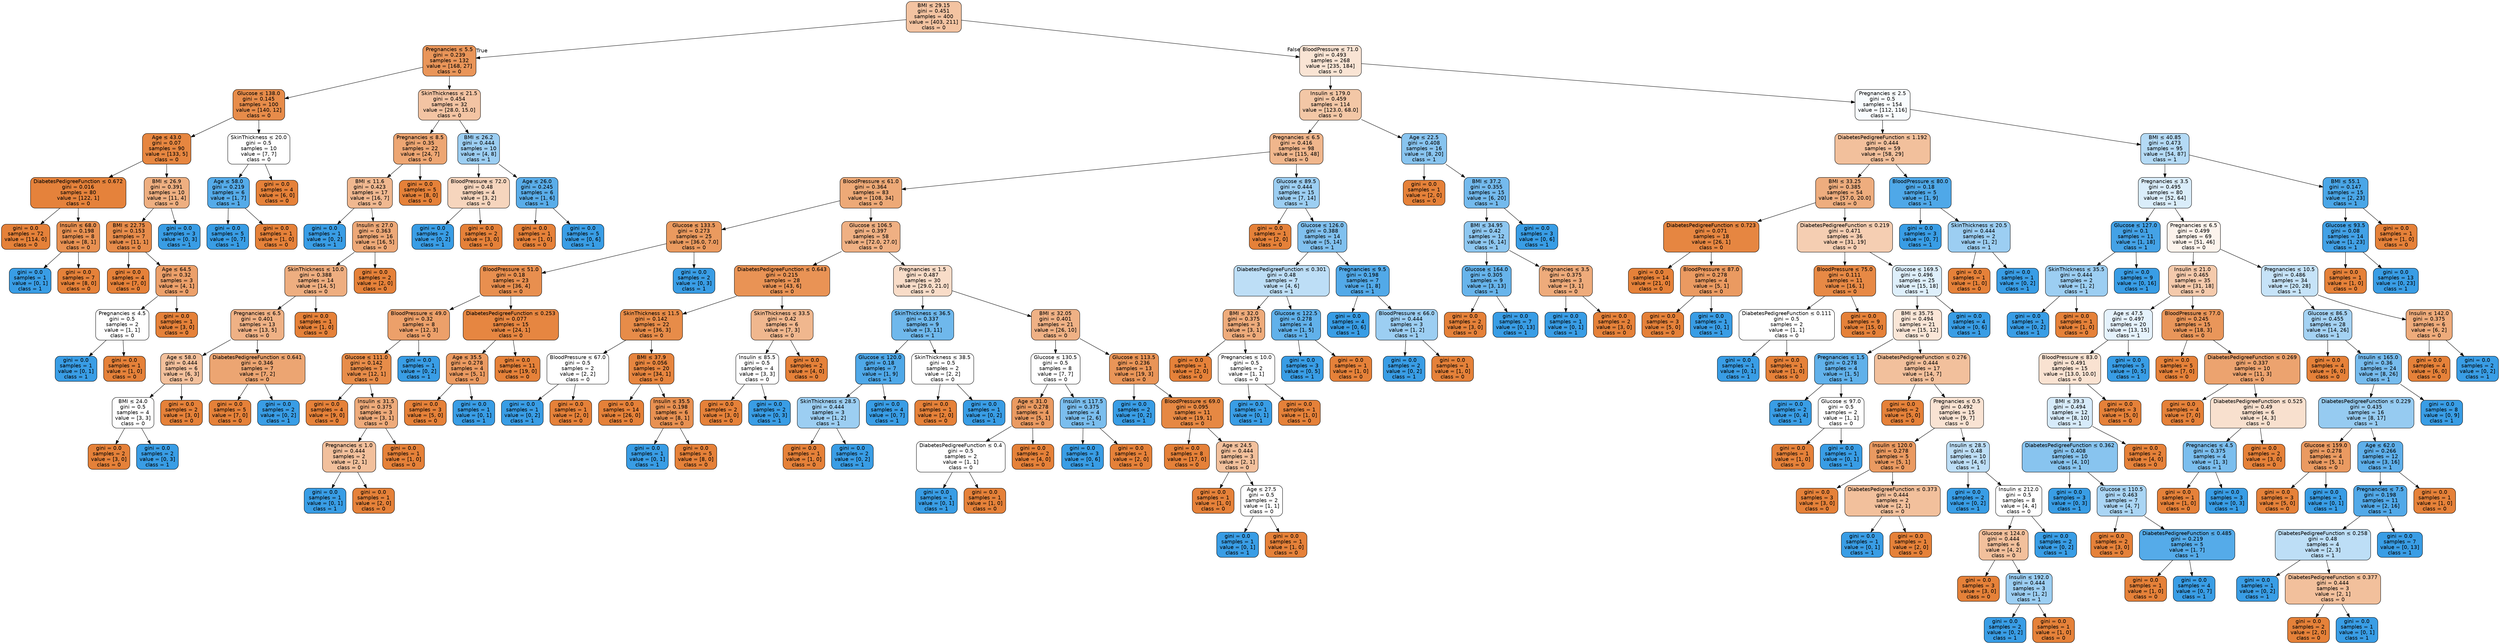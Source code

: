 digraph Tree {
node [shape=box, style="filled, rounded", color="black", fontname="helvetica"] ;
edge [fontname="helvetica"] ;
0 [label=<BMI &le; 29.15<br/>gini = 0.451<br/>samples = 400<br/>value = [403, 211]<br/>class = 0>, fillcolor="#f3c3a1"] ;
1 [label=<Pregnancies &le; 5.5<br/>gini = 0.239<br/>samples = 132<br/>value = [168, 27]<br/>class = 0>, fillcolor="#e99559"] ;
0 -> 1 [labeldistance=2.5, labelangle=45, headlabel="True"] ;
2 [label=<Glucose &le; 138.0<br/>gini = 0.145<br/>samples = 100<br/>value = [140, 12]<br/>class = 0>, fillcolor="#e78c4a"] ;
1 -> 2 ;
3 [label=<Age &le; 43.0<br/>gini = 0.07<br/>samples = 90<br/>value = [133, 5]<br/>class = 0>, fillcolor="#e68640"] ;
2 -> 3 ;
4 [label=<DiabetesPedigreeFunction &le; 0.672<br/>gini = 0.016<br/>samples = 80<br/>value = [122, 1]<br/>class = 0>, fillcolor="#e5823b"] ;
3 -> 4 ;
5 [label=<gini = 0.0<br/>samples = 72<br/>value = [114, 0]<br/>class = 0>, fillcolor="#e58139"] ;
4 -> 5 ;
6 [label=<Insulin &le; 68.0<br/>gini = 0.198<br/>samples = 8<br/>value = [8, 1]<br/>class = 0>, fillcolor="#e89152"] ;
4 -> 6 ;
7 [label=<gini = 0.0<br/>samples = 1<br/>value = [0, 1]<br/>class = 1>, fillcolor="#399de5"] ;
6 -> 7 ;
8 [label=<gini = 0.0<br/>samples = 7<br/>value = [8, 0]<br/>class = 0>, fillcolor="#e58139"] ;
6 -> 8 ;
9 [label=<BMI &le; 26.9<br/>gini = 0.391<br/>samples = 10<br/>value = [11, 4]<br/>class = 0>, fillcolor="#eeaf81"] ;
3 -> 9 ;
10 [label=<BMI &le; 22.75<br/>gini = 0.153<br/>samples = 7<br/>value = [11, 1]<br/>class = 0>, fillcolor="#e78c4b"] ;
9 -> 10 ;
11 [label=<gini = 0.0<br/>samples = 4<br/>value = [7, 0]<br/>class = 0>, fillcolor="#e58139"] ;
10 -> 11 ;
12 [label=<Age &le; 64.5<br/>gini = 0.32<br/>samples = 3<br/>value = [4, 1]<br/>class = 0>, fillcolor="#eca06a"] ;
10 -> 12 ;
13 [label=<Pregnancies &le; 4.5<br/>gini = 0.5<br/>samples = 2<br/>value = [1, 1]<br/>class = 0>, fillcolor="#ffffff"] ;
12 -> 13 ;
14 [label=<gini = 0.0<br/>samples = 1<br/>value = [0, 1]<br/>class = 1>, fillcolor="#399de5"] ;
13 -> 14 ;
15 [label=<gini = 0.0<br/>samples = 1<br/>value = [1, 0]<br/>class = 0>, fillcolor="#e58139"] ;
13 -> 15 ;
16 [label=<gini = 0.0<br/>samples = 1<br/>value = [3, 0]<br/>class = 0>, fillcolor="#e58139"] ;
12 -> 16 ;
17 [label=<gini = 0.0<br/>samples = 3<br/>value = [0, 3]<br/>class = 1>, fillcolor="#399de5"] ;
9 -> 17 ;
18 [label=<SkinThickness &le; 20.0<br/>gini = 0.5<br/>samples = 10<br/>value = [7, 7]<br/>class = 0>, fillcolor="#ffffff"] ;
2 -> 18 ;
19 [label=<Age &le; 58.0<br/>gini = 0.219<br/>samples = 6<br/>value = [1, 7]<br/>class = 1>, fillcolor="#55abe9"] ;
18 -> 19 ;
20 [label=<gini = 0.0<br/>samples = 5<br/>value = [0, 7]<br/>class = 1>, fillcolor="#399de5"] ;
19 -> 20 ;
21 [label=<gini = 0.0<br/>samples = 1<br/>value = [1, 0]<br/>class = 0>, fillcolor="#e58139"] ;
19 -> 21 ;
22 [label=<gini = 0.0<br/>samples = 4<br/>value = [6, 0]<br/>class = 0>, fillcolor="#e58139"] ;
18 -> 22 ;
23 [label=<SkinThickness &le; 21.5<br/>gini = 0.454<br/>samples = 32<br/>value = [28.0, 15.0]<br/>class = 0>, fillcolor="#f3c4a3"] ;
1 -> 23 ;
24 [label=<Pregnancies &le; 8.5<br/>gini = 0.35<br/>samples = 22<br/>value = [24, 7]<br/>class = 0>, fillcolor="#eda673"] ;
23 -> 24 ;
25 [label=<BMI &le; 11.6<br/>gini = 0.423<br/>samples = 17<br/>value = [16, 7]<br/>class = 0>, fillcolor="#f0b890"] ;
24 -> 25 ;
26 [label=<gini = 0.0<br/>samples = 1<br/>value = [0, 2]<br/>class = 1>, fillcolor="#399de5"] ;
25 -> 26 ;
27 [label=<Insulin &le; 27.0<br/>gini = 0.363<br/>samples = 16<br/>value = [16, 5]<br/>class = 0>, fillcolor="#eda877"] ;
25 -> 27 ;
28 [label=<SkinThickness &le; 10.0<br/>gini = 0.388<br/>samples = 14<br/>value = [14, 5]<br/>class = 0>, fillcolor="#eeae80"] ;
27 -> 28 ;
29 [label=<Pregnancies &le; 6.5<br/>gini = 0.401<br/>samples = 13<br/>value = [13, 5]<br/>class = 0>, fillcolor="#efb185"] ;
28 -> 29 ;
30 [label=<Age &le; 58.0<br/>gini = 0.444<br/>samples = 6<br/>value = [6, 3]<br/>class = 0>, fillcolor="#f2c09c"] ;
29 -> 30 ;
31 [label=<BMI &le; 24.0<br/>gini = 0.5<br/>samples = 4<br/>value = [3, 3]<br/>class = 0>, fillcolor="#ffffff"] ;
30 -> 31 ;
32 [label=<gini = 0.0<br/>samples = 2<br/>value = [3, 0]<br/>class = 0>, fillcolor="#e58139"] ;
31 -> 32 ;
33 [label=<gini = 0.0<br/>samples = 2<br/>value = [0, 3]<br/>class = 1>, fillcolor="#399de5"] ;
31 -> 33 ;
34 [label=<gini = 0.0<br/>samples = 2<br/>value = [3, 0]<br/>class = 0>, fillcolor="#e58139"] ;
30 -> 34 ;
35 [label=<DiabetesPedigreeFunction &le; 0.641<br/>gini = 0.346<br/>samples = 7<br/>value = [7, 2]<br/>class = 0>, fillcolor="#eca572"] ;
29 -> 35 ;
36 [label=<gini = 0.0<br/>samples = 5<br/>value = [7, 0]<br/>class = 0>, fillcolor="#e58139"] ;
35 -> 36 ;
37 [label=<gini = 0.0<br/>samples = 2<br/>value = [0, 2]<br/>class = 1>, fillcolor="#399de5"] ;
35 -> 37 ;
38 [label=<gini = 0.0<br/>samples = 1<br/>value = [1, 0]<br/>class = 0>, fillcolor="#e58139"] ;
28 -> 38 ;
39 [label=<gini = 0.0<br/>samples = 2<br/>value = [2, 0]<br/>class = 0>, fillcolor="#e58139"] ;
27 -> 39 ;
40 [label=<gini = 0.0<br/>samples = 5<br/>value = [8, 0]<br/>class = 0>, fillcolor="#e58139"] ;
24 -> 40 ;
41 [label=<BMI &le; 26.2<br/>gini = 0.444<br/>samples = 10<br/>value = [4, 8]<br/>class = 1>, fillcolor="#9ccef2"] ;
23 -> 41 ;
42 [label=<BloodPressure &le; 72.0<br/>gini = 0.48<br/>samples = 4<br/>value = [3, 2]<br/>class = 0>, fillcolor="#f6d5bd"] ;
41 -> 42 ;
43 [label=<gini = 0.0<br/>samples = 2<br/>value = [0, 2]<br/>class = 1>, fillcolor="#399de5"] ;
42 -> 43 ;
44 [label=<gini = 0.0<br/>samples = 2<br/>value = [3, 0]<br/>class = 0>, fillcolor="#e58139"] ;
42 -> 44 ;
45 [label=<Age &le; 26.0<br/>gini = 0.245<br/>samples = 6<br/>value = [1, 6]<br/>class = 1>, fillcolor="#5aade9"] ;
41 -> 45 ;
46 [label=<gini = 0.0<br/>samples = 1<br/>value = [1, 0]<br/>class = 0>, fillcolor="#e58139"] ;
45 -> 46 ;
47 [label=<gini = 0.0<br/>samples = 5<br/>value = [0, 6]<br/>class = 1>, fillcolor="#399de5"] ;
45 -> 47 ;
48 [label=<BloodPressure &le; 71.0<br/>gini = 0.493<br/>samples = 268<br/>value = [235, 184]<br/>class = 0>, fillcolor="#f9e4d4"] ;
0 -> 48 [labeldistance=2.5, labelangle=-45, headlabel="False"] ;
49 [label=<Insulin &le; 179.0<br/>gini = 0.459<br/>samples = 114<br/>value = [123.0, 68.0]<br/>class = 0>, fillcolor="#f3c7a6"] ;
48 -> 49 ;
50 [label=<Pregnancies &le; 6.5<br/>gini = 0.416<br/>samples = 98<br/>value = [115, 48]<br/>class = 0>, fillcolor="#f0b68c"] ;
49 -> 50 ;
51 [label=<BloodPressure &le; 61.0<br/>gini = 0.364<br/>samples = 83<br/>value = [108, 34]<br/>class = 0>, fillcolor="#eda977"] ;
50 -> 51 ;
52 [label=<Glucose &le; 133.5<br/>gini = 0.273<br/>samples = 25<br/>value = [36.0, 7.0]<br/>class = 0>, fillcolor="#ea9a5f"] ;
51 -> 52 ;
53 [label=<BloodPressure &le; 51.0<br/>gini = 0.18<br/>samples = 23<br/>value = [36, 4]<br/>class = 0>, fillcolor="#e88f4f"] ;
52 -> 53 ;
54 [label=<BloodPressure &le; 49.0<br/>gini = 0.32<br/>samples = 8<br/>value = [12, 3]<br/>class = 0>, fillcolor="#eca06a"] ;
53 -> 54 ;
55 [label=<Glucose &le; 111.0<br/>gini = 0.142<br/>samples = 7<br/>value = [12, 1]<br/>class = 0>, fillcolor="#e78c49"] ;
54 -> 55 ;
56 [label=<gini = 0.0<br/>samples = 4<br/>value = [9, 0]<br/>class = 0>, fillcolor="#e58139"] ;
55 -> 56 ;
57 [label=<Insulin &le; 31.5<br/>gini = 0.375<br/>samples = 3<br/>value = [3, 1]<br/>class = 0>, fillcolor="#eeab7b"] ;
55 -> 57 ;
58 [label=<Pregnancies &le; 1.0<br/>gini = 0.444<br/>samples = 2<br/>value = [2, 1]<br/>class = 0>, fillcolor="#f2c09c"] ;
57 -> 58 ;
59 [label=<gini = 0.0<br/>samples = 1<br/>value = [0, 1]<br/>class = 1>, fillcolor="#399de5"] ;
58 -> 59 ;
60 [label=<gini = 0.0<br/>samples = 1<br/>value = [2, 0]<br/>class = 0>, fillcolor="#e58139"] ;
58 -> 60 ;
61 [label=<gini = 0.0<br/>samples = 1<br/>value = [1, 0]<br/>class = 0>, fillcolor="#e58139"] ;
57 -> 61 ;
62 [label=<gini = 0.0<br/>samples = 1<br/>value = [0, 2]<br/>class = 1>, fillcolor="#399de5"] ;
54 -> 62 ;
63 [label=<DiabetesPedigreeFunction &le; 0.253<br/>gini = 0.077<br/>samples = 15<br/>value = [24, 1]<br/>class = 0>, fillcolor="#e68641"] ;
53 -> 63 ;
64 [label=<Age &le; 35.5<br/>gini = 0.278<br/>samples = 4<br/>value = [5, 1]<br/>class = 0>, fillcolor="#ea9a61"] ;
63 -> 64 ;
65 [label=<gini = 0.0<br/>samples = 3<br/>value = [5, 0]<br/>class = 0>, fillcolor="#e58139"] ;
64 -> 65 ;
66 [label=<gini = 0.0<br/>samples = 1<br/>value = [0, 1]<br/>class = 1>, fillcolor="#399de5"] ;
64 -> 66 ;
67 [label=<gini = 0.0<br/>samples = 11<br/>value = [19, 0]<br/>class = 0>, fillcolor="#e58139"] ;
63 -> 67 ;
68 [label=<gini = 0.0<br/>samples = 2<br/>value = [0, 3]<br/>class = 1>, fillcolor="#399de5"] ;
52 -> 68 ;
69 [label=<Glucose &le; 106.5<br/>gini = 0.397<br/>samples = 58<br/>value = [72.0, 27.0]<br/>class = 0>, fillcolor="#efb083"] ;
51 -> 69 ;
70 [label=<DiabetesPedigreeFunction &le; 0.643<br/>gini = 0.215<br/>samples = 28<br/>value = [43, 6]<br/>class = 0>, fillcolor="#e99355"] ;
69 -> 70 ;
71 [label=<SkinThickness &le; 11.5<br/>gini = 0.142<br/>samples = 22<br/>value = [36, 3]<br/>class = 0>, fillcolor="#e78c49"] ;
70 -> 71 ;
72 [label=<BloodPressure &le; 67.0<br/>gini = 0.5<br/>samples = 2<br/>value = [2, 2]<br/>class = 0>, fillcolor="#ffffff"] ;
71 -> 72 ;
73 [label=<gini = 0.0<br/>samples = 1<br/>value = [0, 2]<br/>class = 1>, fillcolor="#399de5"] ;
72 -> 73 ;
74 [label=<gini = 0.0<br/>samples = 1<br/>value = [2, 0]<br/>class = 0>, fillcolor="#e58139"] ;
72 -> 74 ;
75 [label=<BMI &le; 37.9<br/>gini = 0.056<br/>samples = 20<br/>value = [34, 1]<br/>class = 0>, fillcolor="#e6853f"] ;
71 -> 75 ;
76 [label=<gini = 0.0<br/>samples = 14<br/>value = [26, 0]<br/>class = 0>, fillcolor="#e58139"] ;
75 -> 76 ;
77 [label=<Insulin &le; 35.5<br/>gini = 0.198<br/>samples = 6<br/>value = [8, 1]<br/>class = 0>, fillcolor="#e89152"] ;
75 -> 77 ;
78 [label=<gini = 0.0<br/>samples = 1<br/>value = [0, 1]<br/>class = 1>, fillcolor="#399de5"] ;
77 -> 78 ;
79 [label=<gini = 0.0<br/>samples = 5<br/>value = [8, 0]<br/>class = 0>, fillcolor="#e58139"] ;
77 -> 79 ;
80 [label=<SkinThickness &le; 33.5<br/>gini = 0.42<br/>samples = 6<br/>value = [7, 3]<br/>class = 0>, fillcolor="#f0b78e"] ;
70 -> 80 ;
81 [label=<Insulin &le; 85.5<br/>gini = 0.5<br/>samples = 4<br/>value = [3, 3]<br/>class = 0>, fillcolor="#ffffff"] ;
80 -> 81 ;
82 [label=<gini = 0.0<br/>samples = 2<br/>value = [3, 0]<br/>class = 0>, fillcolor="#e58139"] ;
81 -> 82 ;
83 [label=<gini = 0.0<br/>samples = 2<br/>value = [0, 3]<br/>class = 1>, fillcolor="#399de5"] ;
81 -> 83 ;
84 [label=<gini = 0.0<br/>samples = 2<br/>value = [4, 0]<br/>class = 0>, fillcolor="#e58139"] ;
80 -> 84 ;
85 [label=<Pregnancies &le; 1.5<br/>gini = 0.487<br/>samples = 30<br/>value = [29.0, 21.0]<br/>class = 0>, fillcolor="#f8dcc8"] ;
69 -> 85 ;
86 [label=<SkinThickness &le; 36.5<br/>gini = 0.337<br/>samples = 9<br/>value = [3, 11]<br/>class = 1>, fillcolor="#6fb8ec"] ;
85 -> 86 ;
87 [label=<Glucose &le; 120.0<br/>gini = 0.18<br/>samples = 7<br/>value = [1, 9]<br/>class = 1>, fillcolor="#4fa8e8"] ;
86 -> 87 ;
88 [label=<SkinThickness &le; 28.5<br/>gini = 0.444<br/>samples = 3<br/>value = [1, 2]<br/>class = 1>, fillcolor="#9ccef2"] ;
87 -> 88 ;
89 [label=<gini = 0.0<br/>samples = 1<br/>value = [1, 0]<br/>class = 0>, fillcolor="#e58139"] ;
88 -> 89 ;
90 [label=<gini = 0.0<br/>samples = 2<br/>value = [0, 2]<br/>class = 1>, fillcolor="#399de5"] ;
88 -> 90 ;
91 [label=<gini = 0.0<br/>samples = 4<br/>value = [0, 7]<br/>class = 1>, fillcolor="#399de5"] ;
87 -> 91 ;
92 [label=<SkinThickness &le; 38.5<br/>gini = 0.5<br/>samples = 2<br/>value = [2, 2]<br/>class = 0>, fillcolor="#ffffff"] ;
86 -> 92 ;
93 [label=<gini = 0.0<br/>samples = 1<br/>value = [2, 0]<br/>class = 0>, fillcolor="#e58139"] ;
92 -> 93 ;
94 [label=<gini = 0.0<br/>samples = 1<br/>value = [0, 2]<br/>class = 1>, fillcolor="#399de5"] ;
92 -> 94 ;
95 [label=<BMI &le; 32.05<br/>gini = 0.401<br/>samples = 21<br/>value = [26, 10]<br/>class = 0>, fillcolor="#efb185"] ;
85 -> 95 ;
96 [label=<Glucose &le; 130.5<br/>gini = 0.5<br/>samples = 8<br/>value = [7, 7]<br/>class = 0>, fillcolor="#ffffff"] ;
95 -> 96 ;
97 [label=<Age &le; 31.0<br/>gini = 0.278<br/>samples = 4<br/>value = [5, 1]<br/>class = 0>, fillcolor="#ea9a61"] ;
96 -> 97 ;
98 [label=<DiabetesPedigreeFunction &le; 0.4<br/>gini = 0.5<br/>samples = 2<br/>value = [1, 1]<br/>class = 0>, fillcolor="#ffffff"] ;
97 -> 98 ;
99 [label=<gini = 0.0<br/>samples = 1<br/>value = [0, 1]<br/>class = 1>, fillcolor="#399de5"] ;
98 -> 99 ;
100 [label=<gini = 0.0<br/>samples = 1<br/>value = [1, 0]<br/>class = 0>, fillcolor="#e58139"] ;
98 -> 100 ;
101 [label=<gini = 0.0<br/>samples = 2<br/>value = [4, 0]<br/>class = 0>, fillcolor="#e58139"] ;
97 -> 101 ;
102 [label=<Insulin &le; 117.5<br/>gini = 0.375<br/>samples = 4<br/>value = [2, 6]<br/>class = 1>, fillcolor="#7bbeee"] ;
96 -> 102 ;
103 [label=<gini = 0.0<br/>samples = 3<br/>value = [0, 6]<br/>class = 1>, fillcolor="#399de5"] ;
102 -> 103 ;
104 [label=<gini = 0.0<br/>samples = 1<br/>value = [2, 0]<br/>class = 0>, fillcolor="#e58139"] ;
102 -> 104 ;
105 [label=<Glucose &le; 113.5<br/>gini = 0.236<br/>samples = 13<br/>value = [19, 3]<br/>class = 0>, fillcolor="#e99558"] ;
95 -> 105 ;
106 [label=<gini = 0.0<br/>samples = 2<br/>value = [0, 2]<br/>class = 1>, fillcolor="#399de5"] ;
105 -> 106 ;
107 [label=<BloodPressure &le; 69.0<br/>gini = 0.095<br/>samples = 11<br/>value = [19, 1]<br/>class = 0>, fillcolor="#e68843"] ;
105 -> 107 ;
108 [label=<gini = 0.0<br/>samples = 8<br/>value = [17, 0]<br/>class = 0>, fillcolor="#e58139"] ;
107 -> 108 ;
109 [label=<Age &le; 24.5<br/>gini = 0.444<br/>samples = 3<br/>value = [2, 1]<br/>class = 0>, fillcolor="#f2c09c"] ;
107 -> 109 ;
110 [label=<gini = 0.0<br/>samples = 1<br/>value = [1, 0]<br/>class = 0>, fillcolor="#e58139"] ;
109 -> 110 ;
111 [label=<Age &le; 27.5<br/>gini = 0.5<br/>samples = 2<br/>value = [1, 1]<br/>class = 0>, fillcolor="#ffffff"] ;
109 -> 111 ;
112 [label=<gini = 0.0<br/>samples = 1<br/>value = [0, 1]<br/>class = 1>, fillcolor="#399de5"] ;
111 -> 112 ;
113 [label=<gini = 0.0<br/>samples = 1<br/>value = [1, 0]<br/>class = 0>, fillcolor="#e58139"] ;
111 -> 113 ;
114 [label=<Glucose &le; 89.5<br/>gini = 0.444<br/>samples = 15<br/>value = [7, 14]<br/>class = 1>, fillcolor="#9ccef2"] ;
50 -> 114 ;
115 [label=<gini = 0.0<br/>samples = 1<br/>value = [2, 0]<br/>class = 0>, fillcolor="#e58139"] ;
114 -> 115 ;
116 [label=<Glucose &le; 126.0<br/>gini = 0.388<br/>samples = 14<br/>value = [5, 14]<br/>class = 1>, fillcolor="#80c0ee"] ;
114 -> 116 ;
117 [label=<DiabetesPedigreeFunction &le; 0.301<br/>gini = 0.48<br/>samples = 7<br/>value = [4, 6]<br/>class = 1>, fillcolor="#bddef6"] ;
116 -> 117 ;
118 [label=<BMI &le; 32.0<br/>gini = 0.375<br/>samples = 3<br/>value = [3, 1]<br/>class = 0>, fillcolor="#eeab7b"] ;
117 -> 118 ;
119 [label=<gini = 0.0<br/>samples = 1<br/>value = [2, 0]<br/>class = 0>, fillcolor="#e58139"] ;
118 -> 119 ;
120 [label=<Pregnancies &le; 10.0<br/>gini = 0.5<br/>samples = 2<br/>value = [1, 1]<br/>class = 0>, fillcolor="#ffffff"] ;
118 -> 120 ;
121 [label=<gini = 0.0<br/>samples = 1<br/>value = [0, 1]<br/>class = 1>, fillcolor="#399de5"] ;
120 -> 121 ;
122 [label=<gini = 0.0<br/>samples = 1<br/>value = [1, 0]<br/>class = 0>, fillcolor="#e58139"] ;
120 -> 122 ;
123 [label=<Glucose &le; 122.5<br/>gini = 0.278<br/>samples = 4<br/>value = [1, 5]<br/>class = 1>, fillcolor="#61b1ea"] ;
117 -> 123 ;
124 [label=<gini = 0.0<br/>samples = 3<br/>value = [0, 5]<br/>class = 1>, fillcolor="#399de5"] ;
123 -> 124 ;
125 [label=<gini = 0.0<br/>samples = 1<br/>value = [1, 0]<br/>class = 0>, fillcolor="#e58139"] ;
123 -> 125 ;
126 [label=<Pregnancies &le; 9.5<br/>gini = 0.198<br/>samples = 7<br/>value = [1, 8]<br/>class = 1>, fillcolor="#52a9e8"] ;
116 -> 126 ;
127 [label=<gini = 0.0<br/>samples = 4<br/>value = [0, 6]<br/>class = 1>, fillcolor="#399de5"] ;
126 -> 127 ;
128 [label=<BloodPressure &le; 66.0<br/>gini = 0.444<br/>samples = 3<br/>value = [1, 2]<br/>class = 1>, fillcolor="#9ccef2"] ;
126 -> 128 ;
129 [label=<gini = 0.0<br/>samples = 2<br/>value = [0, 2]<br/>class = 1>, fillcolor="#399de5"] ;
128 -> 129 ;
130 [label=<gini = 0.0<br/>samples = 1<br/>value = [1, 0]<br/>class = 0>, fillcolor="#e58139"] ;
128 -> 130 ;
131 [label=<Age &le; 22.5<br/>gini = 0.408<br/>samples = 16<br/>value = [8, 20]<br/>class = 1>, fillcolor="#88c4ef"] ;
49 -> 131 ;
132 [label=<gini = 0.0<br/>samples = 1<br/>value = [2, 0]<br/>class = 0>, fillcolor="#e58139"] ;
131 -> 132 ;
133 [label=<BMI &le; 37.2<br/>gini = 0.355<br/>samples = 15<br/>value = [6, 20]<br/>class = 1>, fillcolor="#74baed"] ;
131 -> 133 ;
134 [label=<BMI &le; 34.95<br/>gini = 0.42<br/>samples = 12<br/>value = [6, 14]<br/>class = 1>, fillcolor="#8ec7f0"] ;
133 -> 134 ;
135 [label=<Glucose &le; 164.0<br/>gini = 0.305<br/>samples = 9<br/>value = [3, 13]<br/>class = 1>, fillcolor="#67b4eb"] ;
134 -> 135 ;
136 [label=<gini = 0.0<br/>samples = 2<br/>value = [3, 0]<br/>class = 0>, fillcolor="#e58139"] ;
135 -> 136 ;
137 [label=<gini = 0.0<br/>samples = 7<br/>value = [0, 13]<br/>class = 1>, fillcolor="#399de5"] ;
135 -> 137 ;
138 [label=<Pregnancies &le; 3.5<br/>gini = 0.375<br/>samples = 3<br/>value = [3, 1]<br/>class = 0>, fillcolor="#eeab7b"] ;
134 -> 138 ;
139 [label=<gini = 0.0<br/>samples = 1<br/>value = [0, 1]<br/>class = 1>, fillcolor="#399de5"] ;
138 -> 139 ;
140 [label=<gini = 0.0<br/>samples = 2<br/>value = [3, 0]<br/>class = 0>, fillcolor="#e58139"] ;
138 -> 140 ;
141 [label=<gini = 0.0<br/>samples = 3<br/>value = [0, 6]<br/>class = 1>, fillcolor="#399de5"] ;
133 -> 141 ;
142 [label=<Pregnancies &le; 2.5<br/>gini = 0.5<br/>samples = 154<br/>value = [112, 116]<br/>class = 1>, fillcolor="#f8fcfe"] ;
48 -> 142 ;
143 [label=<DiabetesPedigreeFunction &le; 1.192<br/>gini = 0.444<br/>samples = 59<br/>value = [58, 29]<br/>class = 0>, fillcolor="#f2c09c"] ;
142 -> 143 ;
144 [label=<BMI &le; 33.25<br/>gini = 0.385<br/>samples = 54<br/>value = [57.0, 20.0]<br/>class = 0>, fillcolor="#eead7e"] ;
143 -> 144 ;
145 [label=<DiabetesPedigreeFunction &le; 0.723<br/>gini = 0.071<br/>samples = 18<br/>value = [26, 1]<br/>class = 0>, fillcolor="#e68641"] ;
144 -> 145 ;
146 [label=<gini = 0.0<br/>samples = 14<br/>value = [21, 0]<br/>class = 0>, fillcolor="#e58139"] ;
145 -> 146 ;
147 [label=<BloodPressure &le; 87.0<br/>gini = 0.278<br/>samples = 4<br/>value = [5, 1]<br/>class = 0>, fillcolor="#ea9a61"] ;
145 -> 147 ;
148 [label=<gini = 0.0<br/>samples = 3<br/>value = [5, 0]<br/>class = 0>, fillcolor="#e58139"] ;
147 -> 148 ;
149 [label=<gini = 0.0<br/>samples = 1<br/>value = [0, 1]<br/>class = 1>, fillcolor="#399de5"] ;
147 -> 149 ;
150 [label=<DiabetesPedigreeFunction &le; 0.219<br/>gini = 0.471<br/>samples = 36<br/>value = [31, 19]<br/>class = 0>, fillcolor="#f5ceb2"] ;
144 -> 150 ;
151 [label=<BloodPressure &le; 75.0<br/>gini = 0.111<br/>samples = 11<br/>value = [16, 1]<br/>class = 0>, fillcolor="#e78945"] ;
150 -> 151 ;
152 [label=<DiabetesPedigreeFunction &le; 0.111<br/>gini = 0.5<br/>samples = 2<br/>value = [1, 1]<br/>class = 0>, fillcolor="#ffffff"] ;
151 -> 152 ;
153 [label=<gini = 0.0<br/>samples = 1<br/>value = [0, 1]<br/>class = 1>, fillcolor="#399de5"] ;
152 -> 153 ;
154 [label=<gini = 0.0<br/>samples = 1<br/>value = [1, 0]<br/>class = 0>, fillcolor="#e58139"] ;
152 -> 154 ;
155 [label=<gini = 0.0<br/>samples = 9<br/>value = [15, 0]<br/>class = 0>, fillcolor="#e58139"] ;
151 -> 155 ;
156 [label=<Glucose &le; 169.5<br/>gini = 0.496<br/>samples = 25<br/>value = [15, 18]<br/>class = 1>, fillcolor="#deeffb"] ;
150 -> 156 ;
157 [label=<BMI &le; 35.75<br/>gini = 0.494<br/>samples = 21<br/>value = [15, 12]<br/>class = 0>, fillcolor="#fae6d7"] ;
156 -> 157 ;
158 [label=<Pregnancies &le; 1.5<br/>gini = 0.278<br/>samples = 4<br/>value = [1, 5]<br/>class = 1>, fillcolor="#61b1ea"] ;
157 -> 158 ;
159 [label=<gini = 0.0<br/>samples = 2<br/>value = [0, 4]<br/>class = 1>, fillcolor="#399de5"] ;
158 -> 159 ;
160 [label=<Glucose &le; 97.0<br/>gini = 0.5<br/>samples = 2<br/>value = [1, 1]<br/>class = 0>, fillcolor="#ffffff"] ;
158 -> 160 ;
161 [label=<gini = 0.0<br/>samples = 1<br/>value = [1, 0]<br/>class = 0>, fillcolor="#e58139"] ;
160 -> 161 ;
162 [label=<gini = 0.0<br/>samples = 1<br/>value = [0, 1]<br/>class = 1>, fillcolor="#399de5"] ;
160 -> 162 ;
163 [label=<DiabetesPedigreeFunction &le; 0.276<br/>gini = 0.444<br/>samples = 17<br/>value = [14, 7]<br/>class = 0>, fillcolor="#f2c09c"] ;
157 -> 163 ;
164 [label=<gini = 0.0<br/>samples = 2<br/>value = [5, 0]<br/>class = 0>, fillcolor="#e58139"] ;
163 -> 164 ;
165 [label=<Pregnancies &le; 0.5<br/>gini = 0.492<br/>samples = 15<br/>value = [9, 7]<br/>class = 0>, fillcolor="#f9e3d3"] ;
163 -> 165 ;
166 [label=<Insulin &le; 120.0<br/>gini = 0.278<br/>samples = 5<br/>value = [5, 1]<br/>class = 0>, fillcolor="#ea9a61"] ;
165 -> 166 ;
167 [label=<gini = 0.0<br/>samples = 3<br/>value = [3, 0]<br/>class = 0>, fillcolor="#e58139"] ;
166 -> 167 ;
168 [label=<DiabetesPedigreeFunction &le; 0.373<br/>gini = 0.444<br/>samples = 2<br/>value = [2, 1]<br/>class = 0>, fillcolor="#f2c09c"] ;
166 -> 168 ;
169 [label=<gini = 0.0<br/>samples = 1<br/>value = [0, 1]<br/>class = 1>, fillcolor="#399de5"] ;
168 -> 169 ;
170 [label=<gini = 0.0<br/>samples = 1<br/>value = [2, 0]<br/>class = 0>, fillcolor="#e58139"] ;
168 -> 170 ;
171 [label=<Insulin &le; 28.5<br/>gini = 0.48<br/>samples = 10<br/>value = [4, 6]<br/>class = 1>, fillcolor="#bddef6"] ;
165 -> 171 ;
172 [label=<gini = 0.0<br/>samples = 2<br/>value = [0, 2]<br/>class = 1>, fillcolor="#399de5"] ;
171 -> 172 ;
173 [label=<Insulin &le; 212.0<br/>gini = 0.5<br/>samples = 8<br/>value = [4, 4]<br/>class = 0>, fillcolor="#ffffff"] ;
171 -> 173 ;
174 [label=<Glucose &le; 124.0<br/>gini = 0.444<br/>samples = 6<br/>value = [4, 2]<br/>class = 0>, fillcolor="#f2c09c"] ;
173 -> 174 ;
175 [label=<gini = 0.0<br/>samples = 3<br/>value = [3, 0]<br/>class = 0>, fillcolor="#e58139"] ;
174 -> 175 ;
176 [label=<Insulin &le; 192.0<br/>gini = 0.444<br/>samples = 3<br/>value = [1, 2]<br/>class = 1>, fillcolor="#9ccef2"] ;
174 -> 176 ;
177 [label=<gini = 0.0<br/>samples = 2<br/>value = [0, 2]<br/>class = 1>, fillcolor="#399de5"] ;
176 -> 177 ;
178 [label=<gini = 0.0<br/>samples = 1<br/>value = [1, 0]<br/>class = 0>, fillcolor="#e58139"] ;
176 -> 178 ;
179 [label=<gini = 0.0<br/>samples = 2<br/>value = [0, 2]<br/>class = 1>, fillcolor="#399de5"] ;
173 -> 179 ;
180 [label=<gini = 0.0<br/>samples = 4<br/>value = [0, 6]<br/>class = 1>, fillcolor="#399de5"] ;
156 -> 180 ;
181 [label=<BloodPressure &le; 80.0<br/>gini = 0.18<br/>samples = 5<br/>value = [1, 9]<br/>class = 1>, fillcolor="#4fa8e8"] ;
143 -> 181 ;
182 [label=<gini = 0.0<br/>samples = 3<br/>value = [0, 7]<br/>class = 1>, fillcolor="#399de5"] ;
181 -> 182 ;
183 [label=<SkinThickness &le; 20.5<br/>gini = 0.444<br/>samples = 2<br/>value = [1, 2]<br/>class = 1>, fillcolor="#9ccef2"] ;
181 -> 183 ;
184 [label=<gini = 0.0<br/>samples = 1<br/>value = [1, 0]<br/>class = 0>, fillcolor="#e58139"] ;
183 -> 184 ;
185 [label=<gini = 0.0<br/>samples = 1<br/>value = [0, 2]<br/>class = 1>, fillcolor="#399de5"] ;
183 -> 185 ;
186 [label=<BMI &le; 40.85<br/>gini = 0.473<br/>samples = 95<br/>value = [54, 87]<br/>class = 1>, fillcolor="#b4daf5"] ;
142 -> 186 ;
187 [label=<Pregnancies &le; 3.5<br/>gini = 0.495<br/>samples = 80<br/>value = [52, 64]<br/>class = 1>, fillcolor="#daedfa"] ;
186 -> 187 ;
188 [label=<Glucose &le; 127.0<br/>gini = 0.1<br/>samples = 11<br/>value = [1, 18]<br/>class = 1>, fillcolor="#44a2e6"] ;
187 -> 188 ;
189 [label=<SkinThickness &le; 35.5<br/>gini = 0.444<br/>samples = 2<br/>value = [1, 2]<br/>class = 1>, fillcolor="#9ccef2"] ;
188 -> 189 ;
190 [label=<gini = 0.0<br/>samples = 1<br/>value = [0, 2]<br/>class = 1>, fillcolor="#399de5"] ;
189 -> 190 ;
191 [label=<gini = 0.0<br/>samples = 1<br/>value = [1, 0]<br/>class = 0>, fillcolor="#e58139"] ;
189 -> 191 ;
192 [label=<gini = 0.0<br/>samples = 9<br/>value = [0, 16]<br/>class = 1>, fillcolor="#399de5"] ;
188 -> 192 ;
193 [label=<Pregnancies &le; 6.5<br/>gini = 0.499<br/>samples = 69<br/>value = [51, 46]<br/>class = 0>, fillcolor="#fcf3ec"] ;
187 -> 193 ;
194 [label=<Insulin &le; 21.0<br/>gini = 0.465<br/>samples = 35<br/>value = [31, 18]<br/>class = 0>, fillcolor="#f4caac"] ;
193 -> 194 ;
195 [label=<Age &le; 47.5<br/>gini = 0.497<br/>samples = 20<br/>value = [13, 15]<br/>class = 1>, fillcolor="#e5f2fc"] ;
194 -> 195 ;
196 [label=<BloodPressure &le; 83.0<br/>gini = 0.491<br/>samples = 15<br/>value = [13.0, 10.0]<br/>class = 0>, fillcolor="#f9e2d1"] ;
195 -> 196 ;
197 [label=<BMI &le; 39.3<br/>gini = 0.494<br/>samples = 12<br/>value = [8, 10]<br/>class = 1>, fillcolor="#d7ebfa"] ;
196 -> 197 ;
198 [label=<DiabetesPedigreeFunction &le; 0.362<br/>gini = 0.408<br/>samples = 10<br/>value = [4, 10]<br/>class = 1>, fillcolor="#88c4ef"] ;
197 -> 198 ;
199 [label=<gini = 0.0<br/>samples = 3<br/>value = [0, 3]<br/>class = 1>, fillcolor="#399de5"] ;
198 -> 199 ;
200 [label=<Glucose &le; 110.5<br/>gini = 0.463<br/>samples = 7<br/>value = [4, 7]<br/>class = 1>, fillcolor="#aad5f4"] ;
198 -> 200 ;
201 [label=<gini = 0.0<br/>samples = 2<br/>value = [3, 0]<br/>class = 0>, fillcolor="#e58139"] ;
200 -> 201 ;
202 [label=<DiabetesPedigreeFunction &le; 0.485<br/>gini = 0.219<br/>samples = 5<br/>value = [1, 7]<br/>class = 1>, fillcolor="#55abe9"] ;
200 -> 202 ;
203 [label=<gini = 0.0<br/>samples = 1<br/>value = [1, 0]<br/>class = 0>, fillcolor="#e58139"] ;
202 -> 203 ;
204 [label=<gini = 0.0<br/>samples = 4<br/>value = [0, 7]<br/>class = 1>, fillcolor="#399de5"] ;
202 -> 204 ;
205 [label=<gini = 0.0<br/>samples = 2<br/>value = [4, 0]<br/>class = 0>, fillcolor="#e58139"] ;
197 -> 205 ;
206 [label=<gini = 0.0<br/>samples = 3<br/>value = [5, 0]<br/>class = 0>, fillcolor="#e58139"] ;
196 -> 206 ;
207 [label=<gini = 0.0<br/>samples = 5<br/>value = [0, 5]<br/>class = 1>, fillcolor="#399de5"] ;
195 -> 207 ;
208 [label=<BloodPressure &le; 77.0<br/>gini = 0.245<br/>samples = 15<br/>value = [18, 3]<br/>class = 0>, fillcolor="#e9965a"] ;
194 -> 208 ;
209 [label=<gini = 0.0<br/>samples = 5<br/>value = [7, 0]<br/>class = 0>, fillcolor="#e58139"] ;
208 -> 209 ;
210 [label=<DiabetesPedigreeFunction &le; 0.269<br/>gini = 0.337<br/>samples = 10<br/>value = [11, 3]<br/>class = 0>, fillcolor="#eca36f"] ;
208 -> 210 ;
211 [label=<gini = 0.0<br/>samples = 4<br/>value = [7, 0]<br/>class = 0>, fillcolor="#e58139"] ;
210 -> 211 ;
212 [label=<DiabetesPedigreeFunction &le; 0.525<br/>gini = 0.49<br/>samples = 6<br/>value = [4, 3]<br/>class = 0>, fillcolor="#f8e0ce"] ;
210 -> 212 ;
213 [label=<Pregnancies &le; 4.5<br/>gini = 0.375<br/>samples = 4<br/>value = [1, 3]<br/>class = 1>, fillcolor="#7bbeee"] ;
212 -> 213 ;
214 [label=<gini = 0.0<br/>samples = 1<br/>value = [1, 0]<br/>class = 0>, fillcolor="#e58139"] ;
213 -> 214 ;
215 [label=<gini = 0.0<br/>samples = 3<br/>value = [0, 3]<br/>class = 1>, fillcolor="#399de5"] ;
213 -> 215 ;
216 [label=<gini = 0.0<br/>samples = 2<br/>value = [3, 0]<br/>class = 0>, fillcolor="#e58139"] ;
212 -> 216 ;
217 [label=<Pregnancies &le; 10.5<br/>gini = 0.486<br/>samples = 34<br/>value = [20, 28]<br/>class = 1>, fillcolor="#c6e3f8"] ;
193 -> 217 ;
218 [label=<Glucose &le; 86.5<br/>gini = 0.455<br/>samples = 28<br/>value = [14, 26]<br/>class = 1>, fillcolor="#a4d2f3"] ;
217 -> 218 ;
219 [label=<gini = 0.0<br/>samples = 4<br/>value = [6, 0]<br/>class = 0>, fillcolor="#e58139"] ;
218 -> 219 ;
220 [label=<Insulin &le; 165.0<br/>gini = 0.36<br/>samples = 24<br/>value = [8, 26]<br/>class = 1>, fillcolor="#76bbed"] ;
218 -> 220 ;
221 [label=<DiabetesPedigreeFunction &le; 0.229<br/>gini = 0.435<br/>samples = 16<br/>value = [8, 17]<br/>class = 1>, fillcolor="#96cbf1"] ;
220 -> 221 ;
222 [label=<Glucose &le; 159.0<br/>gini = 0.278<br/>samples = 4<br/>value = [5, 1]<br/>class = 0>, fillcolor="#ea9a61"] ;
221 -> 222 ;
223 [label=<gini = 0.0<br/>samples = 3<br/>value = [5, 0]<br/>class = 0>, fillcolor="#e58139"] ;
222 -> 223 ;
224 [label=<gini = 0.0<br/>samples = 1<br/>value = [0, 1]<br/>class = 1>, fillcolor="#399de5"] ;
222 -> 224 ;
225 [label=<Age &le; 62.0<br/>gini = 0.266<br/>samples = 12<br/>value = [3, 16]<br/>class = 1>, fillcolor="#5eafea"] ;
221 -> 225 ;
226 [label=<Pregnancies &le; 7.5<br/>gini = 0.198<br/>samples = 11<br/>value = [2, 16]<br/>class = 1>, fillcolor="#52a9e8"] ;
225 -> 226 ;
227 [label=<DiabetesPedigreeFunction &le; 0.258<br/>gini = 0.48<br/>samples = 4<br/>value = [2, 3]<br/>class = 1>, fillcolor="#bddef6"] ;
226 -> 227 ;
228 [label=<gini = 0.0<br/>samples = 1<br/>value = [0, 2]<br/>class = 1>, fillcolor="#399de5"] ;
227 -> 228 ;
229 [label=<DiabetesPedigreeFunction &le; 0.377<br/>gini = 0.444<br/>samples = 3<br/>value = [2, 1]<br/>class = 0>, fillcolor="#f2c09c"] ;
227 -> 229 ;
230 [label=<gini = 0.0<br/>samples = 2<br/>value = [2, 0]<br/>class = 0>, fillcolor="#e58139"] ;
229 -> 230 ;
231 [label=<gini = 0.0<br/>samples = 1<br/>value = [0, 1]<br/>class = 1>, fillcolor="#399de5"] ;
229 -> 231 ;
232 [label=<gini = 0.0<br/>samples = 7<br/>value = [0, 13]<br/>class = 1>, fillcolor="#399de5"] ;
226 -> 232 ;
233 [label=<gini = 0.0<br/>samples = 1<br/>value = [1, 0]<br/>class = 0>, fillcolor="#e58139"] ;
225 -> 233 ;
234 [label=<gini = 0.0<br/>samples = 8<br/>value = [0, 9]<br/>class = 1>, fillcolor="#399de5"] ;
220 -> 234 ;
235 [label=<Insulin &le; 142.0<br/>gini = 0.375<br/>samples = 6<br/>value = [6, 2]<br/>class = 0>, fillcolor="#eeab7b"] ;
217 -> 235 ;
236 [label=<gini = 0.0<br/>samples = 4<br/>value = [6, 0]<br/>class = 0>, fillcolor="#e58139"] ;
235 -> 236 ;
237 [label=<gini = 0.0<br/>samples = 2<br/>value = [0, 2]<br/>class = 1>, fillcolor="#399de5"] ;
235 -> 237 ;
238 [label=<BMI &le; 55.1<br/>gini = 0.147<br/>samples = 15<br/>value = [2, 23]<br/>class = 1>, fillcolor="#4aa6e7"] ;
186 -> 238 ;
239 [label=<Glucose &le; 93.5<br/>gini = 0.08<br/>samples = 14<br/>value = [1, 23]<br/>class = 1>, fillcolor="#42a1e6"] ;
238 -> 239 ;
240 [label=<gini = 0.0<br/>samples = 1<br/>value = [1, 0]<br/>class = 0>, fillcolor="#e58139"] ;
239 -> 240 ;
241 [label=<gini = 0.0<br/>samples = 13<br/>value = [0, 23]<br/>class = 1>, fillcolor="#399de5"] ;
239 -> 241 ;
242 [label=<gini = 0.0<br/>samples = 1<br/>value = [1, 0]<br/>class = 0>, fillcolor="#e58139"] ;
238 -> 242 ;
}